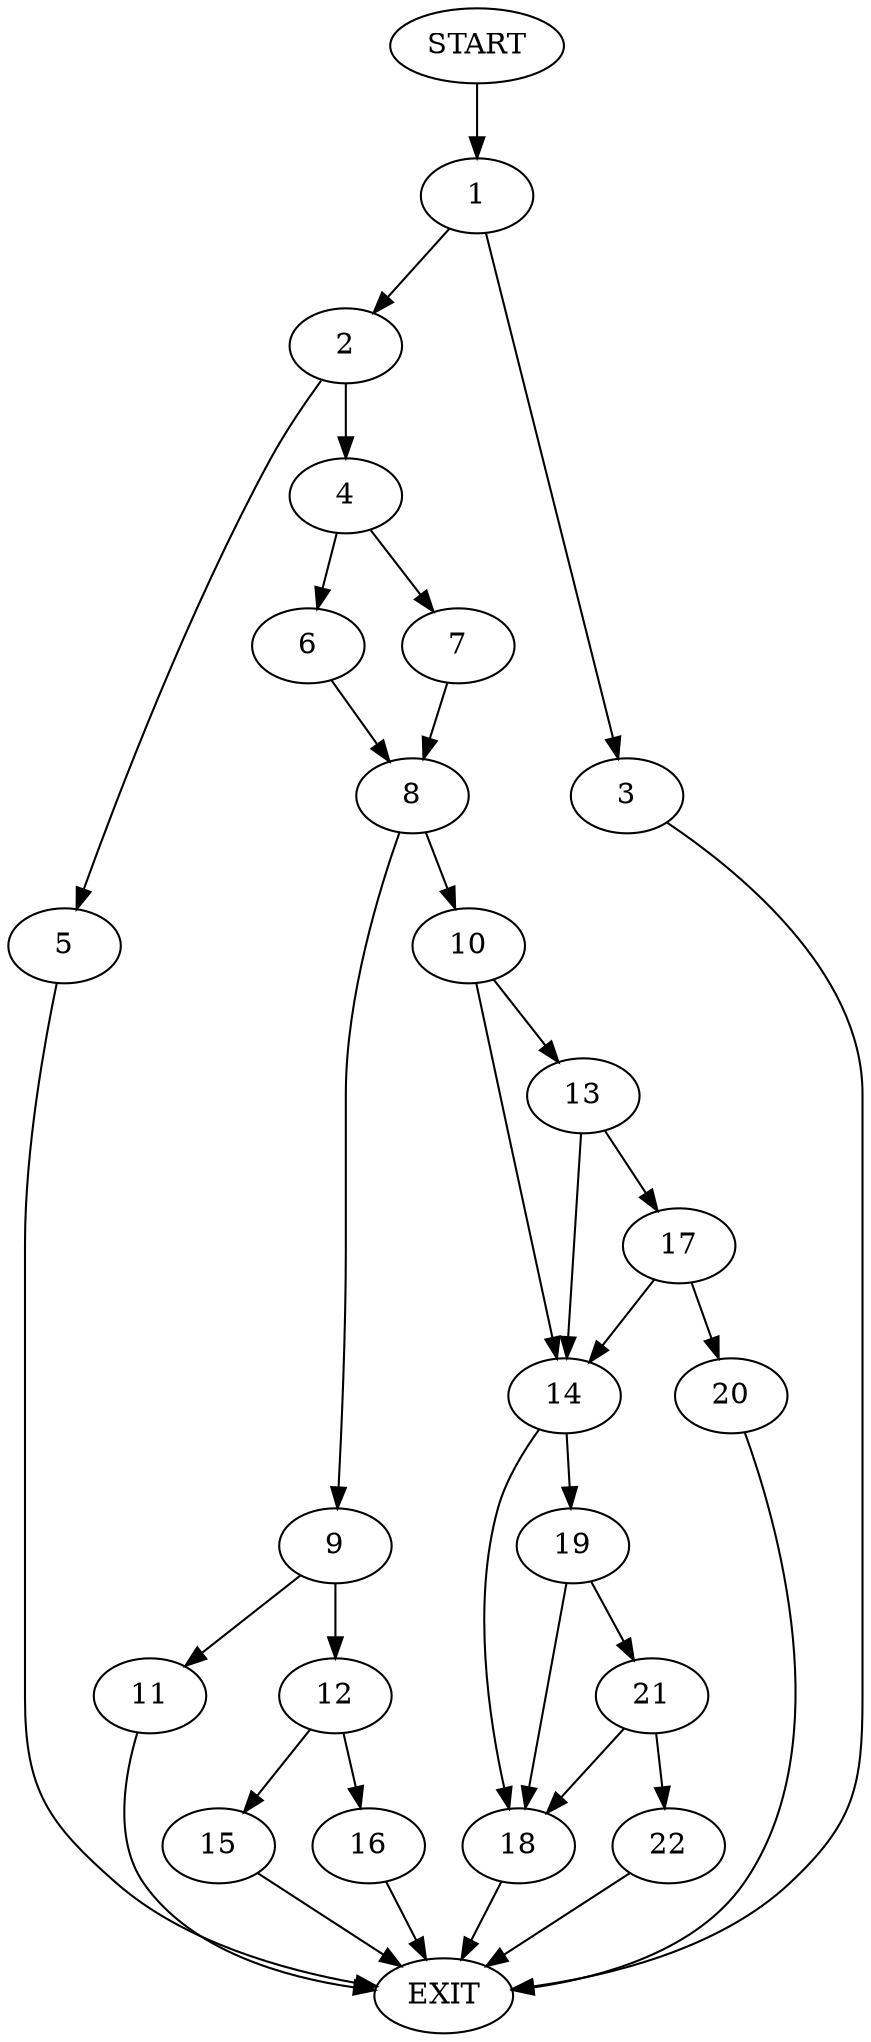 digraph {
0 [label="START"]
23 [label="EXIT"]
0 -> 1
1 -> 2
1 -> 3
3 -> 23
2 -> 4
2 -> 5
5 -> 23
4 -> 6
4 -> 7
6 -> 8
7 -> 8
8 -> 9
8 -> 10
9 -> 11
9 -> 12
10 -> 13
10 -> 14
11 -> 23
12 -> 15
12 -> 16
15 -> 23
16 -> 23
13 -> 14
13 -> 17
14 -> 18
14 -> 19
17 -> 20
17 -> 14
20 -> 23
19 -> 18
19 -> 21
18 -> 23
21 -> 18
21 -> 22
22 -> 23
}

